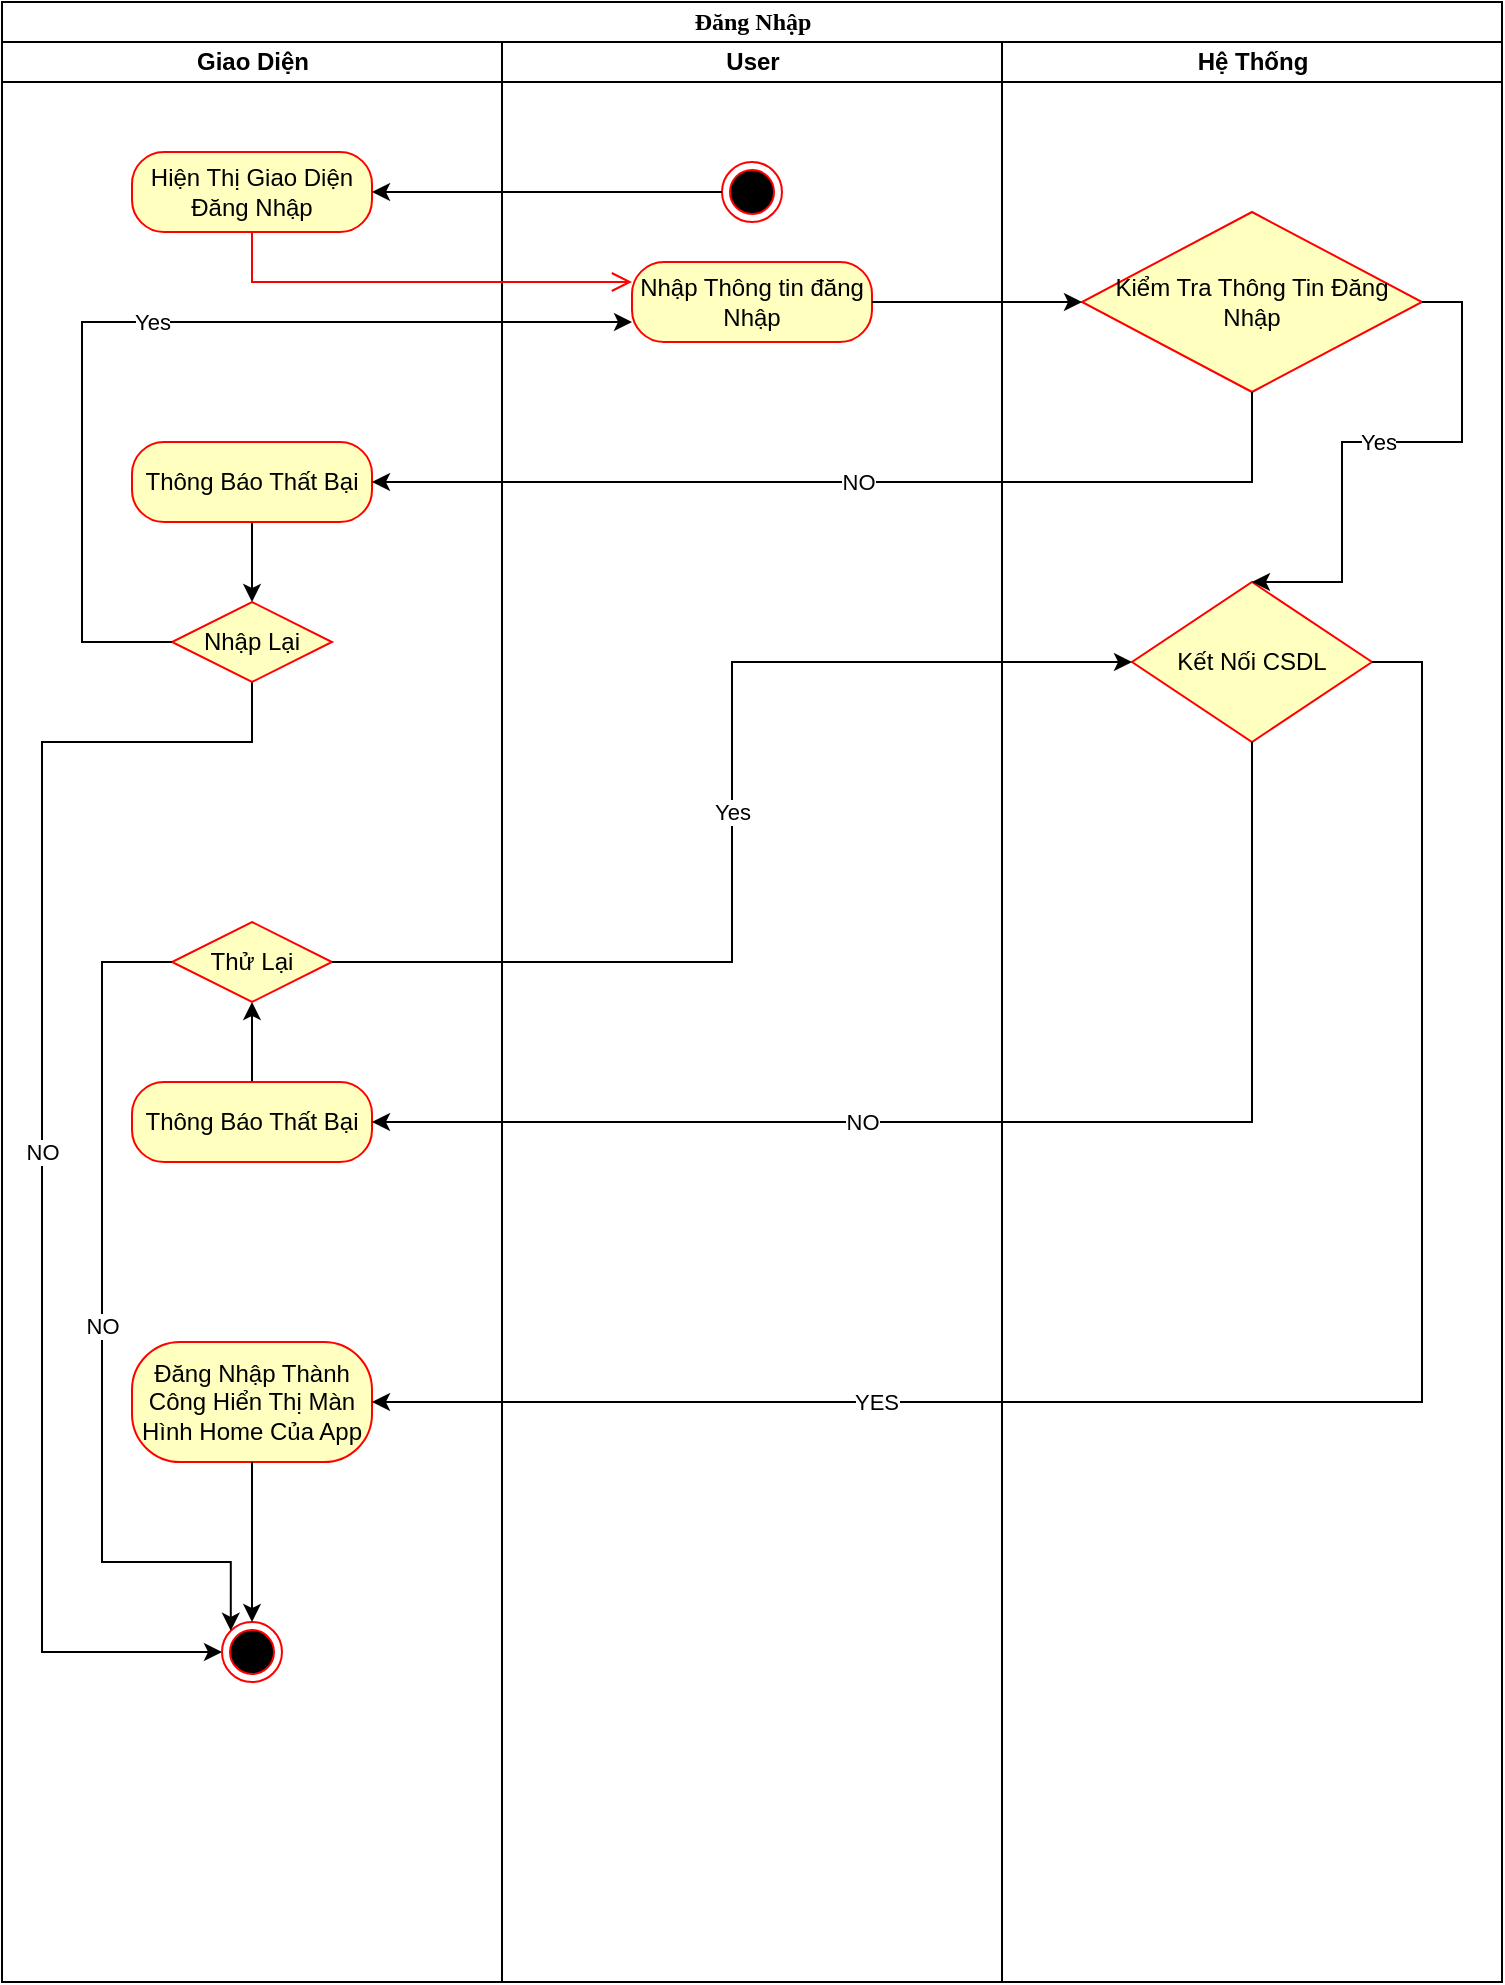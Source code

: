 <mxfile version="15.6.2" type="github">
  <diagram name="Page-1" id="0783ab3e-0a74-02c8-0abd-f7b4e66b4bec">
    <mxGraphModel dx="1378" dy="770" grid="1" gridSize="10" guides="1" tooltips="1" connect="1" arrows="1" fold="1" page="1" pageScale="1" pageWidth="850" pageHeight="1100" background="none" math="0" shadow="0">
      <root>
        <mxCell id="0" />
        <mxCell id="1" parent="0" />
        <mxCell id="1c1d494c118603dd-1" value="Đăng Nhập" style="swimlane;html=1;childLayout=stackLayout;startSize=20;rounded=0;shadow=0;comic=0;labelBackgroundColor=none;strokeWidth=1;fontFamily=Verdana;fontSize=12;align=center;" parent="1" vertex="1">
          <mxGeometry x="40" y="20" width="750" height="990" as="geometry" />
        </mxCell>
        <mxCell id="1c1d494c118603dd-2" value="Giao Diện" style="swimlane;html=1;startSize=20;" parent="1c1d494c118603dd-1" vertex="1">
          <mxGeometry y="20" width="250" height="970" as="geometry" />
        </mxCell>
        <mxCell id="ZDRnTC2MWDr4UBDBl4C0-7" value="Hiện Thị Giao Diện Đăng Nhập" style="rounded=1;whiteSpace=wrap;html=1;arcSize=40;fontColor=#000000;fillColor=#ffffc0;strokeColor=#ff0000;" vertex="1" parent="1c1d494c118603dd-2">
          <mxGeometry x="65" y="55" width="120" height="40" as="geometry" />
        </mxCell>
        <mxCell id="ZDRnTC2MWDr4UBDBl4C0-25" style="edgeStyle=orthogonalEdgeStyle;rounded=0;orthogonalLoop=1;jettySize=auto;html=1;" edge="1" parent="1c1d494c118603dd-2" source="ZDRnTC2MWDr4UBDBl4C0-19" target="ZDRnTC2MWDr4UBDBl4C0-22">
          <mxGeometry relative="1" as="geometry" />
        </mxCell>
        <mxCell id="ZDRnTC2MWDr4UBDBl4C0-19" value="Thông Báo Thất Bại" style="rounded=1;whiteSpace=wrap;html=1;arcSize=40;fontColor=#000000;fillColor=#ffffc0;strokeColor=#ff0000;" vertex="1" parent="1c1d494c118603dd-2">
          <mxGeometry x="65" y="200" width="120" height="40" as="geometry" />
        </mxCell>
        <mxCell id="ZDRnTC2MWDr4UBDBl4C0-35" value="NO" style="edgeStyle=orthogonalEdgeStyle;rounded=0;orthogonalLoop=1;jettySize=auto;html=1;entryX=0;entryY=0.5;entryDx=0;entryDy=0;" edge="1" parent="1c1d494c118603dd-2" source="ZDRnTC2MWDr4UBDBl4C0-22" target="ZDRnTC2MWDr4UBDBl4C0-34">
          <mxGeometry relative="1" as="geometry">
            <Array as="points">
              <mxPoint x="125" y="350" />
              <mxPoint x="20" y="350" />
              <mxPoint x="20" y="805" />
            </Array>
          </mxGeometry>
        </mxCell>
        <mxCell id="ZDRnTC2MWDr4UBDBl4C0-22" value="Nhập Lại" style="rhombus;whiteSpace=wrap;html=1;fillColor=#ffffc0;strokeColor=#ff0000;" vertex="1" parent="1c1d494c118603dd-2">
          <mxGeometry x="85" y="280" width="80" height="40" as="geometry" />
        </mxCell>
        <mxCell id="ZDRnTC2MWDr4UBDBl4C0-31" style="edgeStyle=orthogonalEdgeStyle;rounded=0;orthogonalLoop=1;jettySize=auto;html=1;entryX=0.5;entryY=1;entryDx=0;entryDy=0;" edge="1" parent="1c1d494c118603dd-2" source="ZDRnTC2MWDr4UBDBl4C0-28" target="ZDRnTC2MWDr4UBDBl4C0-30">
          <mxGeometry relative="1" as="geometry" />
        </mxCell>
        <mxCell id="ZDRnTC2MWDr4UBDBl4C0-28" value="Thông Báo Thất Bại" style="rounded=1;whiteSpace=wrap;html=1;arcSize=40;fontColor=#000000;fillColor=#ffffc0;strokeColor=#ff0000;" vertex="1" parent="1c1d494c118603dd-2">
          <mxGeometry x="65" y="520" width="120" height="40" as="geometry" />
        </mxCell>
        <mxCell id="ZDRnTC2MWDr4UBDBl4C0-30" value="Thử Lại" style="rhombus;whiteSpace=wrap;html=1;fillColor=#ffffc0;strokeColor=#ff0000;" vertex="1" parent="1c1d494c118603dd-2">
          <mxGeometry x="85" y="440" width="80" height="40" as="geometry" />
        </mxCell>
        <mxCell id="ZDRnTC2MWDr4UBDBl4C0-34" value="" style="ellipse;html=1;shape=endState;fillColor=#000000;strokeColor=#ff0000;" vertex="1" parent="1c1d494c118603dd-2">
          <mxGeometry x="110" y="790" width="30" height="30" as="geometry" />
        </mxCell>
        <mxCell id="ZDRnTC2MWDr4UBDBl4C0-33" value="NO" style="edgeStyle=orthogonalEdgeStyle;rounded=0;orthogonalLoop=1;jettySize=auto;html=1;entryX=0;entryY=0;entryDx=0;entryDy=0;" edge="1" parent="1c1d494c118603dd-2" source="ZDRnTC2MWDr4UBDBl4C0-30" target="ZDRnTC2MWDr4UBDBl4C0-34">
          <mxGeometry relative="1" as="geometry">
            <mxPoint x="125" y="380" as="targetPoint" />
            <Array as="points">
              <mxPoint x="50" y="460" />
              <mxPoint x="50" y="760" />
              <mxPoint x="114" y="760" />
            </Array>
          </mxGeometry>
        </mxCell>
        <mxCell id="ZDRnTC2MWDr4UBDBl4C0-37" value="Đăng Nhập Thành Công Hiển Thị Màn Hình Home Của App" style="rounded=1;whiteSpace=wrap;html=1;arcSize=40;fontColor=#000000;fillColor=#ffffc0;strokeColor=#ff0000;" vertex="1" parent="1c1d494c118603dd-2">
          <mxGeometry x="65" y="650" width="120" height="60" as="geometry" />
        </mxCell>
        <mxCell id="ZDRnTC2MWDr4UBDBl4C0-1" value="User" style="swimlane;html=1;startSize=20;" vertex="1" parent="1c1d494c118603dd-1">
          <mxGeometry x="250" y="20" width="250" height="970" as="geometry" />
        </mxCell>
        <mxCell id="ZDRnTC2MWDr4UBDBl4C0-5" value="" style="ellipse;html=1;shape=endState;fillColor=#000000;strokeColor=#ff0000;" vertex="1" parent="ZDRnTC2MWDr4UBDBl4C0-1">
          <mxGeometry x="110" y="60" width="30" height="30" as="geometry" />
        </mxCell>
        <mxCell id="ZDRnTC2MWDr4UBDBl4C0-10" value="Nhập Thông tin đăng Nhập" style="rounded=1;whiteSpace=wrap;html=1;arcSize=40;fontColor=#000000;fillColor=#ffffc0;strokeColor=#ff0000;" vertex="1" parent="ZDRnTC2MWDr4UBDBl4C0-1">
          <mxGeometry x="65" y="110" width="120" height="40" as="geometry" />
        </mxCell>
        <mxCell id="ZDRnTC2MWDr4UBDBl4C0-2" value="Hệ Thống" style="swimlane;html=1;startSize=20;" vertex="1" parent="1c1d494c118603dd-1">
          <mxGeometry x="500" y="20" width="250" height="970" as="geometry" />
        </mxCell>
        <mxCell id="ZDRnTC2MWDr4UBDBl4C0-14" value="Kiểm Tra Thông Tin Đăng Nhập" style="rhombus;whiteSpace=wrap;html=1;fillColor=#ffffc0;strokeColor=#ff0000;" vertex="1" parent="ZDRnTC2MWDr4UBDBl4C0-2">
          <mxGeometry x="40" y="85" width="170" height="90" as="geometry" />
        </mxCell>
        <mxCell id="ZDRnTC2MWDr4UBDBl4C0-21" value="Kết Nối CSDL" style="rhombus;whiteSpace=wrap;html=1;fillColor=#ffffc0;strokeColor=#ff0000;" vertex="1" parent="ZDRnTC2MWDr4UBDBl4C0-2">
          <mxGeometry x="65" y="270" width="120" height="80" as="geometry" />
        </mxCell>
        <mxCell id="ZDRnTC2MWDr4UBDBl4C0-20" value="Yes" style="edgeStyle=orthogonalEdgeStyle;rounded=0;orthogonalLoop=1;jettySize=auto;html=1;entryX=0.5;entryY=0;entryDx=0;entryDy=0;" edge="1" parent="ZDRnTC2MWDr4UBDBl4C0-2" source="ZDRnTC2MWDr4UBDBl4C0-14" target="ZDRnTC2MWDr4UBDBl4C0-21">
          <mxGeometry relative="1" as="geometry">
            <mxPoint x="190" y="320" as="targetPoint" />
            <Array as="points">
              <mxPoint x="230" y="130" />
              <mxPoint x="230" y="200" />
              <mxPoint x="170" y="200" />
              <mxPoint x="170" y="270" />
            </Array>
          </mxGeometry>
        </mxCell>
        <mxCell id="ZDRnTC2MWDr4UBDBl4C0-9" style="edgeStyle=orthogonalEdgeStyle;rounded=0;orthogonalLoop=1;jettySize=auto;html=1;entryX=1;entryY=0.5;entryDx=0;entryDy=0;" edge="1" parent="1c1d494c118603dd-1" source="ZDRnTC2MWDr4UBDBl4C0-5" target="ZDRnTC2MWDr4UBDBl4C0-7">
          <mxGeometry relative="1" as="geometry" />
        </mxCell>
        <mxCell id="ZDRnTC2MWDr4UBDBl4C0-8" value="" style="edgeStyle=orthogonalEdgeStyle;html=1;verticalAlign=bottom;endArrow=open;endSize=8;strokeColor=#ff0000;rounded=0;entryX=0;entryY=0.25;entryDx=0;entryDy=0;" edge="1" source="ZDRnTC2MWDr4UBDBl4C0-7" parent="1c1d494c118603dd-1" target="ZDRnTC2MWDr4UBDBl4C0-10">
          <mxGeometry relative="1" as="geometry">
            <mxPoint x="320" y="150" as="targetPoint" />
            <Array as="points">
              <mxPoint x="125" y="140" />
            </Array>
          </mxGeometry>
        </mxCell>
        <mxCell id="ZDRnTC2MWDr4UBDBl4C0-17" style="edgeStyle=orthogonalEdgeStyle;rounded=0;orthogonalLoop=1;jettySize=auto;html=1;entryX=0;entryY=0.5;entryDx=0;entryDy=0;" edge="1" parent="1c1d494c118603dd-1" source="ZDRnTC2MWDr4UBDBl4C0-10" target="ZDRnTC2MWDr4UBDBl4C0-14">
          <mxGeometry relative="1" as="geometry" />
        </mxCell>
        <mxCell id="ZDRnTC2MWDr4UBDBl4C0-18" value="NO" style="edgeStyle=orthogonalEdgeStyle;rounded=0;orthogonalLoop=1;jettySize=auto;html=1;entryX=1;entryY=0.5;entryDx=0;entryDy=0;" edge="1" parent="1c1d494c118603dd-1" source="ZDRnTC2MWDr4UBDBl4C0-14" target="ZDRnTC2MWDr4UBDBl4C0-19">
          <mxGeometry relative="1" as="geometry">
            <mxPoint x="200" y="240" as="targetPoint" />
            <Array as="points">
              <mxPoint x="625" y="240" />
            </Array>
          </mxGeometry>
        </mxCell>
        <mxCell id="ZDRnTC2MWDr4UBDBl4C0-26" value="Yes" style="edgeStyle=orthogonalEdgeStyle;rounded=0;orthogonalLoop=1;jettySize=auto;html=1;entryX=0;entryY=0.75;entryDx=0;entryDy=0;" edge="1" parent="1c1d494c118603dd-1" source="ZDRnTC2MWDr4UBDBl4C0-22" target="ZDRnTC2MWDr4UBDBl4C0-10">
          <mxGeometry relative="1" as="geometry">
            <Array as="points">
              <mxPoint x="40" y="320" />
              <mxPoint x="40" y="160" />
            </Array>
          </mxGeometry>
        </mxCell>
        <mxCell id="ZDRnTC2MWDr4UBDBl4C0-27" value="NO" style="edgeStyle=orthogonalEdgeStyle;rounded=0;orthogonalLoop=1;jettySize=auto;html=1;entryX=1;entryY=0.5;entryDx=0;entryDy=0;" edge="1" parent="1c1d494c118603dd-1" source="ZDRnTC2MWDr4UBDBl4C0-21" target="ZDRnTC2MWDr4UBDBl4C0-28">
          <mxGeometry x="0.222" relative="1" as="geometry">
            <mxPoint x="210" y="400" as="targetPoint" />
            <Array as="points">
              <mxPoint x="625" y="560" />
            </Array>
            <mxPoint as="offset" />
          </mxGeometry>
        </mxCell>
        <mxCell id="ZDRnTC2MWDr4UBDBl4C0-32" value="Yes" style="edgeStyle=orthogonalEdgeStyle;rounded=0;orthogonalLoop=1;jettySize=auto;html=1;entryX=0;entryY=0.5;entryDx=0;entryDy=0;" edge="1" parent="1c1d494c118603dd-1" source="ZDRnTC2MWDr4UBDBl4C0-30" target="ZDRnTC2MWDr4UBDBl4C0-21">
          <mxGeometry relative="1" as="geometry" />
        </mxCell>
        <mxCell id="ZDRnTC2MWDr4UBDBl4C0-36" value="YES" style="edgeStyle=orthogonalEdgeStyle;rounded=0;orthogonalLoop=1;jettySize=auto;html=1;entryX=1;entryY=0.5;entryDx=0;entryDy=0;" edge="1" parent="1c1d494c118603dd-1" source="ZDRnTC2MWDr4UBDBl4C0-21" target="ZDRnTC2MWDr4UBDBl4C0-37">
          <mxGeometry x="0.452" relative="1" as="geometry">
            <mxPoint x="190" y="700" as="targetPoint" />
            <Array as="points">
              <mxPoint x="710" y="330" />
              <mxPoint x="710" y="700" />
            </Array>
            <mxPoint as="offset" />
          </mxGeometry>
        </mxCell>
        <mxCell id="ZDRnTC2MWDr4UBDBl4C0-38" style="edgeStyle=orthogonalEdgeStyle;rounded=0;orthogonalLoop=1;jettySize=auto;html=1;" edge="1" parent="1" source="ZDRnTC2MWDr4UBDBl4C0-37">
          <mxGeometry relative="1" as="geometry">
            <mxPoint x="165" y="830" as="targetPoint" />
          </mxGeometry>
        </mxCell>
      </root>
    </mxGraphModel>
  </diagram>
</mxfile>
